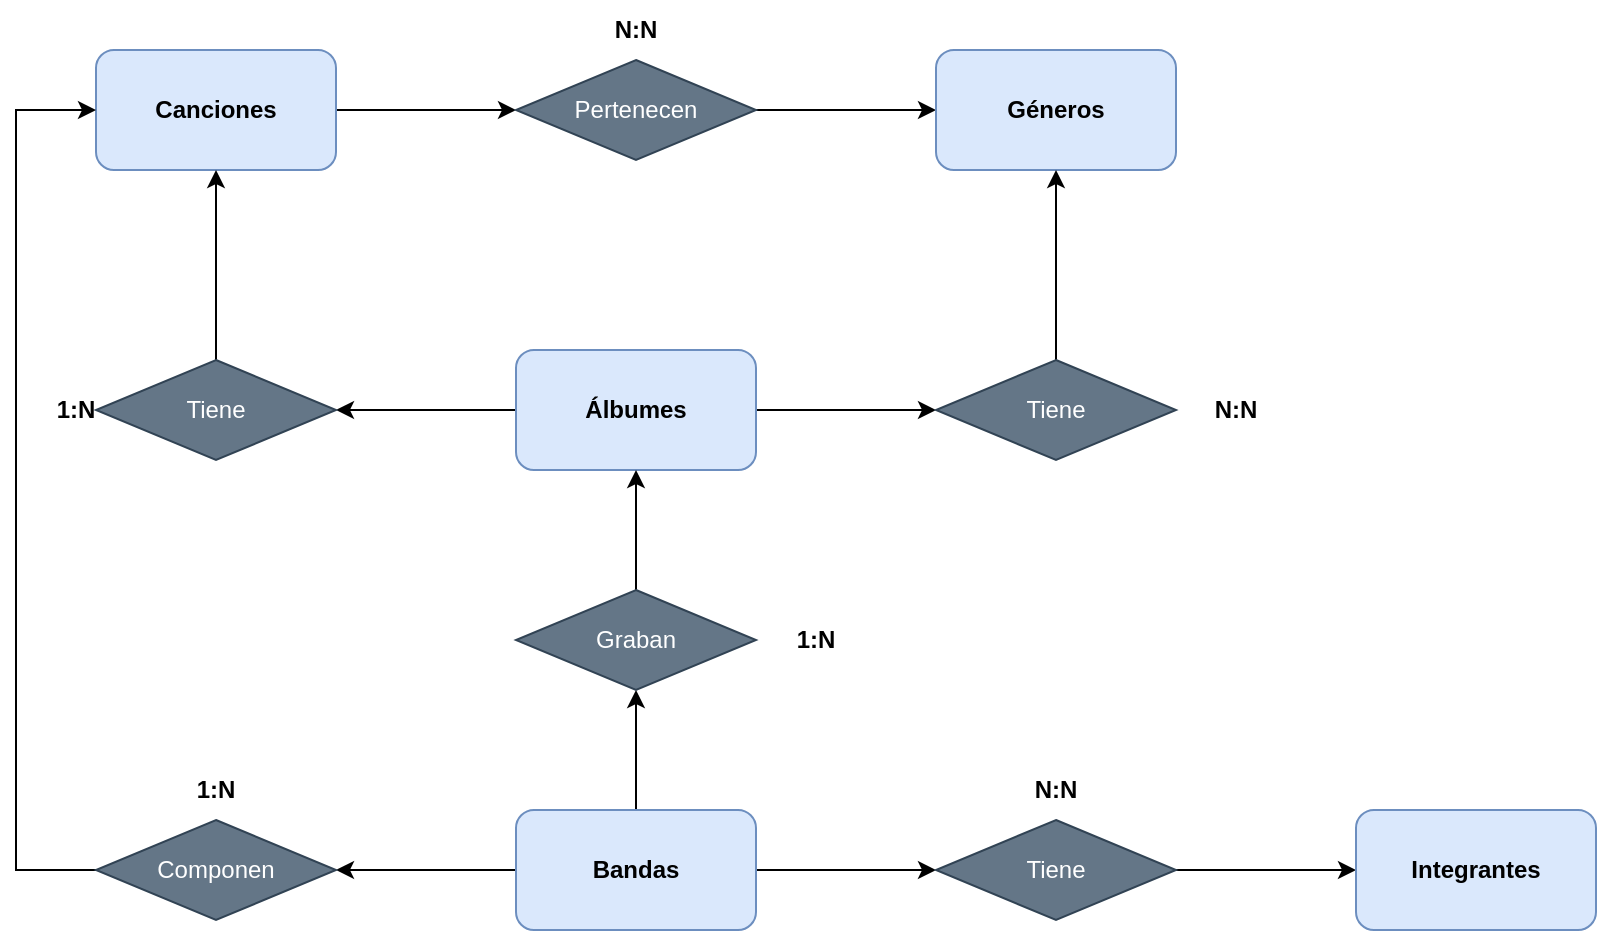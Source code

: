 <mxfile version="20.8.8" type="github">
  <diagram name="Page-1" id="SlHl-llsIJA03aH7FXL4">
    <mxGraphModel dx="880" dy="502" grid="1" gridSize="10" guides="1" tooltips="1" connect="1" arrows="1" fold="1" page="1" pageScale="1" pageWidth="850" pageHeight="1100" math="0" shadow="0">
      <root>
        <mxCell id="0" />
        <mxCell id="1" parent="0" />
        <mxCell id="tPnSx3gv_iqBNqUpAzI4-3" style="edgeStyle=orthogonalEdgeStyle;rounded=0;orthogonalLoop=1;jettySize=auto;html=1;exitX=1;exitY=0.5;exitDx=0;exitDy=0;fontColor=#000000;" edge="1" parent="1" source="tPnSx3gv_iqBNqUpAzI4-1" target="tPnSx3gv_iqBNqUpAzI4-2">
          <mxGeometry relative="1" as="geometry" />
        </mxCell>
        <mxCell id="tPnSx3gv_iqBNqUpAzI4-1" value="&lt;b style=&quot;&quot;&gt;Canciones&lt;/b&gt;" style="rounded=1;whiteSpace=wrap;html=1;fillColor=#dae8fc;strokeColor=#6c8ebf;" vertex="1" parent="1">
          <mxGeometry x="80" y="40" width="120" height="60" as="geometry" />
        </mxCell>
        <mxCell id="tPnSx3gv_iqBNqUpAzI4-5" style="edgeStyle=orthogonalEdgeStyle;rounded=0;orthogonalLoop=1;jettySize=auto;html=1;exitX=1;exitY=0.5;exitDx=0;exitDy=0;entryX=0;entryY=0.5;entryDx=0;entryDy=0;fontColor=#000000;" edge="1" parent="1" source="tPnSx3gv_iqBNqUpAzI4-2" target="tPnSx3gv_iqBNqUpAzI4-4">
          <mxGeometry relative="1" as="geometry" />
        </mxCell>
        <mxCell id="tPnSx3gv_iqBNqUpAzI4-2" value="Pertenecen" style="rhombus;whiteSpace=wrap;html=1;fontColor=#ffffff;fillColor=#647687;strokeColor=#314354;" vertex="1" parent="1">
          <mxGeometry x="290" y="45" width="120" height="50" as="geometry" />
        </mxCell>
        <mxCell id="tPnSx3gv_iqBNqUpAzI4-4" value="&lt;b style=&quot;&quot;&gt;Géneros&lt;/b&gt;" style="rounded=1;whiteSpace=wrap;html=1;fillColor=#dae8fc;strokeColor=#6c8ebf;" vertex="1" parent="1">
          <mxGeometry x="500" y="40" width="120" height="60" as="geometry" />
        </mxCell>
        <mxCell id="tPnSx3gv_iqBNqUpAzI4-8" style="edgeStyle=orthogonalEdgeStyle;rounded=0;orthogonalLoop=1;jettySize=auto;html=1;exitX=0;exitY=0.5;exitDx=0;exitDy=0;entryX=1;entryY=0.5;entryDx=0;entryDy=0;fontColor=#000000;" edge="1" parent="1" source="tPnSx3gv_iqBNqUpAzI4-6" target="tPnSx3gv_iqBNqUpAzI4-7">
          <mxGeometry relative="1" as="geometry" />
        </mxCell>
        <mxCell id="tPnSx3gv_iqBNqUpAzI4-11" style="edgeStyle=orthogonalEdgeStyle;rounded=0;orthogonalLoop=1;jettySize=auto;html=1;exitX=1;exitY=0.5;exitDx=0;exitDy=0;entryX=0;entryY=0.5;entryDx=0;entryDy=0;fontColor=#000000;" edge="1" parent="1" source="tPnSx3gv_iqBNqUpAzI4-6" target="tPnSx3gv_iqBNqUpAzI4-10">
          <mxGeometry relative="1" as="geometry" />
        </mxCell>
        <mxCell id="tPnSx3gv_iqBNqUpAzI4-6" value="&lt;b style=&quot;&quot;&gt;Álbumes&lt;/b&gt;" style="rounded=1;whiteSpace=wrap;html=1;fillColor=#dae8fc;strokeColor=#6c8ebf;" vertex="1" parent="1">
          <mxGeometry x="290" y="190" width="120" height="60" as="geometry" />
        </mxCell>
        <mxCell id="tPnSx3gv_iqBNqUpAzI4-9" style="edgeStyle=orthogonalEdgeStyle;rounded=0;orthogonalLoop=1;jettySize=auto;html=1;entryX=0.5;entryY=1;entryDx=0;entryDy=0;fontColor=#000000;" edge="1" parent="1" source="tPnSx3gv_iqBNqUpAzI4-7" target="tPnSx3gv_iqBNqUpAzI4-1">
          <mxGeometry relative="1" as="geometry" />
        </mxCell>
        <mxCell id="tPnSx3gv_iqBNqUpAzI4-7" value="Tiene" style="rhombus;whiteSpace=wrap;html=1;fontColor=#ffffff;fillColor=#647687;strokeColor=#314354;" vertex="1" parent="1">
          <mxGeometry x="80" y="195" width="120" height="50" as="geometry" />
        </mxCell>
        <mxCell id="tPnSx3gv_iqBNqUpAzI4-12" style="edgeStyle=orthogonalEdgeStyle;rounded=0;orthogonalLoop=1;jettySize=auto;html=1;entryX=0.5;entryY=1;entryDx=0;entryDy=0;fontColor=#000000;" edge="1" parent="1" source="tPnSx3gv_iqBNqUpAzI4-10" target="tPnSx3gv_iqBNqUpAzI4-4">
          <mxGeometry relative="1" as="geometry" />
        </mxCell>
        <mxCell id="tPnSx3gv_iqBNqUpAzI4-10" value="Tiene" style="rhombus;whiteSpace=wrap;html=1;fontColor=#ffffff;fillColor=#647687;strokeColor=#314354;" vertex="1" parent="1">
          <mxGeometry x="500" y="195" width="120" height="50" as="geometry" />
        </mxCell>
        <mxCell id="tPnSx3gv_iqBNqUpAzI4-15" style="edgeStyle=orthogonalEdgeStyle;rounded=0;orthogonalLoop=1;jettySize=auto;html=1;exitX=0.5;exitY=0;exitDx=0;exitDy=0;entryX=0.5;entryY=1;entryDx=0;entryDy=0;fontColor=#000000;" edge="1" parent="1" source="tPnSx3gv_iqBNqUpAzI4-13" target="tPnSx3gv_iqBNqUpAzI4-14">
          <mxGeometry relative="1" as="geometry" />
        </mxCell>
        <mxCell id="tPnSx3gv_iqBNqUpAzI4-18" style="edgeStyle=orthogonalEdgeStyle;rounded=0;orthogonalLoop=1;jettySize=auto;html=1;exitX=0;exitY=0.5;exitDx=0;exitDy=0;entryX=1;entryY=0.5;entryDx=0;entryDy=0;fontColor=#000000;" edge="1" parent="1" source="tPnSx3gv_iqBNqUpAzI4-13" target="tPnSx3gv_iqBNqUpAzI4-17">
          <mxGeometry relative="1" as="geometry" />
        </mxCell>
        <mxCell id="tPnSx3gv_iqBNqUpAzI4-21" style="edgeStyle=orthogonalEdgeStyle;rounded=0;orthogonalLoop=1;jettySize=auto;html=1;fontColor=#000000;" edge="1" parent="1" source="tPnSx3gv_iqBNqUpAzI4-13" target="tPnSx3gv_iqBNqUpAzI4-20">
          <mxGeometry relative="1" as="geometry" />
        </mxCell>
        <mxCell id="tPnSx3gv_iqBNqUpAzI4-13" value="&lt;b style=&quot;&quot;&gt;Bandas&lt;/b&gt;" style="rounded=1;whiteSpace=wrap;html=1;fillColor=#dae8fc;strokeColor=#6c8ebf;" vertex="1" parent="1">
          <mxGeometry x="290" y="420" width="120" height="60" as="geometry" />
        </mxCell>
        <mxCell id="tPnSx3gv_iqBNqUpAzI4-16" style="edgeStyle=orthogonalEdgeStyle;rounded=0;orthogonalLoop=1;jettySize=auto;html=1;entryX=0.5;entryY=1;entryDx=0;entryDy=0;fontColor=#000000;" edge="1" parent="1" source="tPnSx3gv_iqBNqUpAzI4-14" target="tPnSx3gv_iqBNqUpAzI4-6">
          <mxGeometry relative="1" as="geometry" />
        </mxCell>
        <mxCell id="tPnSx3gv_iqBNqUpAzI4-14" value="Graban" style="rhombus;whiteSpace=wrap;html=1;fontColor=#ffffff;fillColor=#647687;strokeColor=#314354;" vertex="1" parent="1">
          <mxGeometry x="290" y="310" width="120" height="50" as="geometry" />
        </mxCell>
        <mxCell id="tPnSx3gv_iqBNqUpAzI4-19" style="edgeStyle=orthogonalEdgeStyle;rounded=0;orthogonalLoop=1;jettySize=auto;html=1;entryX=0;entryY=0.5;entryDx=0;entryDy=0;fontColor=#000000;" edge="1" parent="1" source="tPnSx3gv_iqBNqUpAzI4-17" target="tPnSx3gv_iqBNqUpAzI4-1">
          <mxGeometry relative="1" as="geometry">
            <Array as="points">
              <mxPoint x="40" y="450" />
              <mxPoint x="40" y="70" />
            </Array>
          </mxGeometry>
        </mxCell>
        <mxCell id="tPnSx3gv_iqBNqUpAzI4-17" value="Componen" style="rhombus;whiteSpace=wrap;html=1;fontColor=#ffffff;fillColor=#647687;strokeColor=#314354;" vertex="1" parent="1">
          <mxGeometry x="80" y="425" width="120" height="50" as="geometry" />
        </mxCell>
        <mxCell id="tPnSx3gv_iqBNqUpAzI4-23" style="edgeStyle=orthogonalEdgeStyle;rounded=0;orthogonalLoop=1;jettySize=auto;html=1;entryX=0;entryY=0.5;entryDx=0;entryDy=0;fontColor=#000000;" edge="1" parent="1" source="tPnSx3gv_iqBNqUpAzI4-20" target="tPnSx3gv_iqBNqUpAzI4-22">
          <mxGeometry relative="1" as="geometry" />
        </mxCell>
        <mxCell id="tPnSx3gv_iqBNqUpAzI4-20" value="Tiene" style="rhombus;whiteSpace=wrap;html=1;fontColor=#ffffff;fillColor=#647687;strokeColor=#314354;" vertex="1" parent="1">
          <mxGeometry x="500" y="425" width="120" height="50" as="geometry" />
        </mxCell>
        <mxCell id="tPnSx3gv_iqBNqUpAzI4-22" value="&lt;b style=&quot;&quot;&gt;Integrantes&lt;/b&gt;" style="rounded=1;whiteSpace=wrap;html=1;fillColor=#dae8fc;strokeColor=#6c8ebf;" vertex="1" parent="1">
          <mxGeometry x="710" y="420" width="120" height="60" as="geometry" />
        </mxCell>
        <mxCell id="tPnSx3gv_iqBNqUpAzI4-24" value="&lt;b&gt;N:N&lt;/b&gt;" style="text;html=1;strokeColor=none;fillColor=none;align=center;verticalAlign=middle;whiteSpace=wrap;rounded=0;fontColor=#000000;" vertex="1" parent="1">
          <mxGeometry x="320" y="15" width="60" height="30" as="geometry" />
        </mxCell>
        <mxCell id="tPnSx3gv_iqBNqUpAzI4-25" value="&lt;b&gt;N:N&lt;/b&gt;" style="text;html=1;strokeColor=none;fillColor=none;align=center;verticalAlign=middle;whiteSpace=wrap;rounded=0;fontColor=#000000;" vertex="1" parent="1">
          <mxGeometry x="620" y="205" width="60" height="30" as="geometry" />
        </mxCell>
        <mxCell id="tPnSx3gv_iqBNqUpAzI4-26" value="&lt;b&gt;N:N&lt;/b&gt;" style="text;html=1;strokeColor=none;fillColor=none;align=center;verticalAlign=middle;whiteSpace=wrap;rounded=0;fontColor=#000000;" vertex="1" parent="1">
          <mxGeometry x="530" y="395" width="60" height="30" as="geometry" />
        </mxCell>
        <mxCell id="tPnSx3gv_iqBNqUpAzI4-27" value="&lt;b&gt;1:N&lt;/b&gt;" style="text;html=1;strokeColor=none;fillColor=none;align=center;verticalAlign=middle;whiteSpace=wrap;rounded=0;fontColor=#000000;" vertex="1" parent="1">
          <mxGeometry x="410" y="320" width="60" height="30" as="geometry" />
        </mxCell>
        <mxCell id="tPnSx3gv_iqBNqUpAzI4-28" value="&lt;b&gt;1:N&lt;/b&gt;" style="text;html=1;strokeColor=none;fillColor=none;align=center;verticalAlign=middle;whiteSpace=wrap;rounded=0;fontColor=#000000;" vertex="1" parent="1">
          <mxGeometry x="110" y="395" width="60" height="30" as="geometry" />
        </mxCell>
        <mxCell id="tPnSx3gv_iqBNqUpAzI4-29" value="&lt;b&gt;1:N&lt;/b&gt;" style="text;html=1;strokeColor=none;fillColor=none;align=center;verticalAlign=middle;whiteSpace=wrap;rounded=0;fontColor=#000000;" vertex="1" parent="1">
          <mxGeometry x="40" y="205" width="60" height="30" as="geometry" />
        </mxCell>
      </root>
    </mxGraphModel>
  </diagram>
</mxfile>
